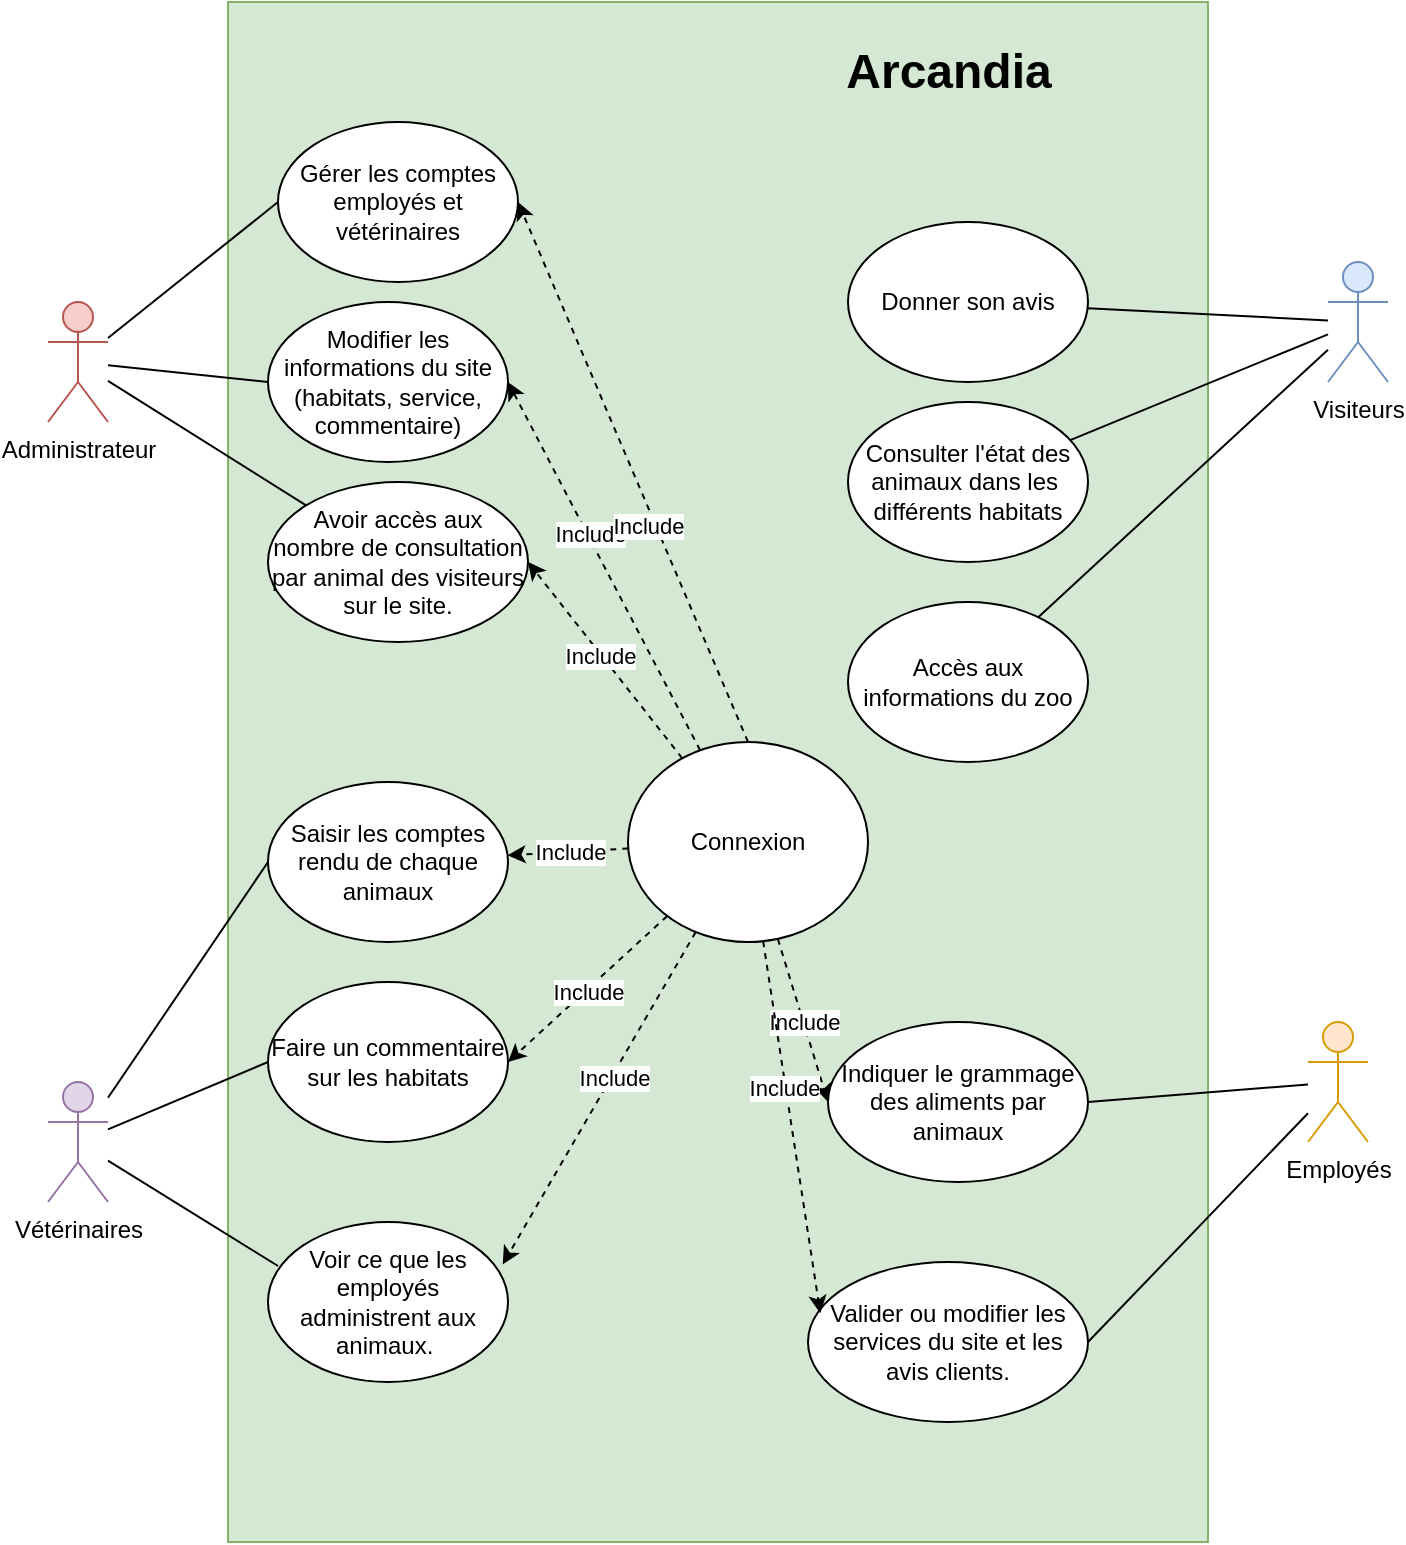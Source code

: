 <mxfile version="24.0.8" type="github">
  <diagram name="Page-1" id="YmGY-AINQghMHU-j6Beu">
    <mxGraphModel dx="714" dy="1192" grid="1" gridSize="10" guides="1" tooltips="1" connect="1" arrows="1" fold="1" page="1" pageScale="1" pageWidth="827" pageHeight="1169" math="0" shadow="0">
      <root>
        <mxCell id="0" />
        <mxCell id="1" parent="0" />
        <mxCell id="U53EtjgWl2vHIQBpjHG1-1" value="" style="rounded=0;whiteSpace=wrap;html=1;fillColor=#d5e8d4;strokeColor=#82b366;" vertex="1" parent="1">
          <mxGeometry x="190" y="70" width="490" height="770" as="geometry" />
        </mxCell>
        <mxCell id="U53EtjgWl2vHIQBpjHG1-2" value="Arcandia" style="text;strokeColor=none;fillColor=none;html=1;fontSize=24;fontStyle=1;verticalAlign=middle;align=center;" vertex="1" parent="1">
          <mxGeometry x="485" y="80" width="130" height="50" as="geometry" />
        </mxCell>
        <mxCell id="U53EtjgWl2vHIQBpjHG1-29" style="rounded=0;orthogonalLoop=1;jettySize=auto;html=1;entryX=1;entryY=0.5;entryDx=0;entryDy=0;exitX=0.5;exitY=0;exitDx=0;exitDy=0;dashed=1;" edge="1" parent="1" source="U53EtjgWl2vHIQBpjHG1-3" target="U53EtjgWl2vHIQBpjHG1-25">
          <mxGeometry relative="1" as="geometry">
            <mxPoint x="420" y="370" as="sourcePoint" />
          </mxGeometry>
        </mxCell>
        <mxCell id="U53EtjgWl2vHIQBpjHG1-33" style="rounded=0;orthogonalLoop=1;jettySize=auto;html=1;entryX=1;entryY=0.5;entryDx=0;entryDy=0;dashed=1;" edge="1" parent="1" source="U53EtjgWl2vHIQBpjHG1-3" target="U53EtjgWl2vHIQBpjHG1-26">
          <mxGeometry relative="1" as="geometry" />
        </mxCell>
        <mxCell id="U53EtjgWl2vHIQBpjHG1-39" value="Include" style="edgeLabel;html=1;align=center;verticalAlign=middle;resizable=0;points=[];" vertex="1" connectable="0" parent="U53EtjgWl2vHIQBpjHG1-33">
          <mxGeometry x="0.063" y="1" relative="1" as="geometry">
            <mxPoint as="offset" />
          </mxGeometry>
        </mxCell>
        <mxCell id="U53EtjgWl2vHIQBpjHG1-34" style="rounded=0;orthogonalLoop=1;jettySize=auto;html=1;entryX=1;entryY=0.5;entryDx=0;entryDy=0;dashed=1;" edge="1" parent="1" source="U53EtjgWl2vHIQBpjHG1-3" target="U53EtjgWl2vHIQBpjHG1-24">
          <mxGeometry relative="1" as="geometry" />
        </mxCell>
        <mxCell id="U53EtjgWl2vHIQBpjHG1-37" value="Include" style="edgeLabel;html=1;align=center;verticalAlign=middle;resizable=0;points=[];" vertex="1" connectable="0" parent="U53EtjgWl2vHIQBpjHG1-34">
          <mxGeometry x="0.169" y="-1" relative="1" as="geometry">
            <mxPoint as="offset" />
          </mxGeometry>
        </mxCell>
        <mxCell id="U53EtjgWl2vHIQBpjHG1-45" style="rounded=0;orthogonalLoop=1;jettySize=auto;html=1;entryX=0;entryY=0.5;entryDx=0;entryDy=0;dashed=1;" edge="1" parent="1" source="U53EtjgWl2vHIQBpjHG1-3" target="U53EtjgWl2vHIQBpjHG1-43">
          <mxGeometry relative="1" as="geometry" />
        </mxCell>
        <mxCell id="U53EtjgWl2vHIQBpjHG1-51" value="Include" style="edgeLabel;html=1;align=center;verticalAlign=middle;resizable=0;points=[];" vertex="1" connectable="0" parent="U53EtjgWl2vHIQBpjHG1-45">
          <mxGeometry x="0.036" relative="1" as="geometry">
            <mxPoint y="-1" as="offset" />
          </mxGeometry>
        </mxCell>
        <mxCell id="U53EtjgWl2vHIQBpjHG1-48" style="rounded=0;orthogonalLoop=1;jettySize=auto;html=1;entryX=1;entryY=0.5;entryDx=0;entryDy=0;dashed=1;" edge="1" parent="1" source="U53EtjgWl2vHIQBpjHG1-3" target="U53EtjgWl2vHIQBpjHG1-41">
          <mxGeometry relative="1" as="geometry" />
        </mxCell>
        <mxCell id="U53EtjgWl2vHIQBpjHG1-53" value="Include" style="edgeLabel;html=1;align=center;verticalAlign=middle;resizable=0;points=[];" vertex="1" connectable="0" parent="U53EtjgWl2vHIQBpjHG1-48">
          <mxGeometry x="0.018" y="1" relative="1" as="geometry">
            <mxPoint as="offset" />
          </mxGeometry>
        </mxCell>
        <mxCell id="U53EtjgWl2vHIQBpjHG1-49" style="rounded=0;orthogonalLoop=1;jettySize=auto;html=1;dashed=1;" edge="1" parent="1" source="U53EtjgWl2vHIQBpjHG1-3" target="U53EtjgWl2vHIQBpjHG1-40">
          <mxGeometry relative="1" as="geometry" />
        </mxCell>
        <mxCell id="U53EtjgWl2vHIQBpjHG1-54" value="Include" style="edgeLabel;html=1;align=center;verticalAlign=middle;resizable=0;points=[];" vertex="1" connectable="0" parent="U53EtjgWl2vHIQBpjHG1-49">
          <mxGeometry x="-0.022" relative="1" as="geometry">
            <mxPoint as="offset" />
          </mxGeometry>
        </mxCell>
        <mxCell id="U53EtjgWl2vHIQBpjHG1-3" value="Connexion" style="ellipse;whiteSpace=wrap;html=1;" vertex="1" parent="1">
          <mxGeometry x="390" y="440" width="120" height="100" as="geometry" />
        </mxCell>
        <mxCell id="U53EtjgWl2vHIQBpjHG1-9" style="rounded=0;orthogonalLoop=1;jettySize=auto;html=1;endArrow=none;endFill=0;entryX=0;entryY=0.5;entryDx=0;entryDy=0;" edge="1" parent="1" source="U53EtjgWl2vHIQBpjHG1-4" target="U53EtjgWl2vHIQBpjHG1-24">
          <mxGeometry relative="1" as="geometry" />
        </mxCell>
        <mxCell id="U53EtjgWl2vHIQBpjHG1-27" style="rounded=0;orthogonalLoop=1;jettySize=auto;html=1;entryX=0;entryY=0;entryDx=0;entryDy=0;endArrow=none;endFill=0;" edge="1" parent="1" source="U53EtjgWl2vHIQBpjHG1-4" target="U53EtjgWl2vHIQBpjHG1-26">
          <mxGeometry relative="1" as="geometry" />
        </mxCell>
        <mxCell id="U53EtjgWl2vHIQBpjHG1-28" style="rounded=0;orthogonalLoop=1;jettySize=auto;html=1;entryX=0;entryY=0.5;entryDx=0;entryDy=0;endArrow=none;endFill=0;" edge="1" parent="1" source="U53EtjgWl2vHIQBpjHG1-4" target="U53EtjgWl2vHIQBpjHG1-25">
          <mxGeometry relative="1" as="geometry" />
        </mxCell>
        <mxCell id="U53EtjgWl2vHIQBpjHG1-4" value="Administrateur" style="shape=umlActor;verticalLabelPosition=bottom;verticalAlign=top;html=1;outlineConnect=0;fillColor=#f8cecc;strokeColor=#b85450;" vertex="1" parent="1">
          <mxGeometry x="100" y="220" width="30" height="60" as="geometry" />
        </mxCell>
        <mxCell id="U53EtjgWl2vHIQBpjHG1-57" style="rounded=0;orthogonalLoop=1;jettySize=auto;html=1;entryX=0;entryY=0.5;entryDx=0;entryDy=0;endArrow=none;endFill=0;" edge="1" parent="1" source="U53EtjgWl2vHIQBpjHG1-5" target="U53EtjgWl2vHIQBpjHG1-41">
          <mxGeometry relative="1" as="geometry" />
        </mxCell>
        <mxCell id="U53EtjgWl2vHIQBpjHG1-59" style="rounded=0;orthogonalLoop=1;jettySize=auto;html=1;entryX=0;entryY=0.5;entryDx=0;entryDy=0;endArrow=none;endFill=0;" edge="1" parent="1" source="U53EtjgWl2vHIQBpjHG1-5" target="U53EtjgWl2vHIQBpjHG1-40">
          <mxGeometry relative="1" as="geometry" />
        </mxCell>
        <mxCell id="U53EtjgWl2vHIQBpjHG1-5" value="Vétérinaires" style="shape=umlActor;verticalLabelPosition=bottom;verticalAlign=top;html=1;outlineConnect=0;fillColor=#e1d5e7;strokeColor=#9673a6;" vertex="1" parent="1">
          <mxGeometry x="100" y="610" width="30" height="60" as="geometry" />
        </mxCell>
        <mxCell id="U53EtjgWl2vHIQBpjHG1-55" style="rounded=0;orthogonalLoop=1;jettySize=auto;html=1;entryX=1;entryY=0.5;entryDx=0;entryDy=0;endArrow=none;endFill=0;" edge="1" parent="1" source="U53EtjgWl2vHIQBpjHG1-6" target="U53EtjgWl2vHIQBpjHG1-43">
          <mxGeometry relative="1" as="geometry" />
        </mxCell>
        <mxCell id="U53EtjgWl2vHIQBpjHG1-56" style="rounded=0;orthogonalLoop=1;jettySize=auto;html=1;entryX=1;entryY=0.5;entryDx=0;entryDy=0;endArrow=none;endFill=0;" edge="1" parent="1" source="U53EtjgWl2vHIQBpjHG1-6" target="U53EtjgWl2vHIQBpjHG1-44">
          <mxGeometry relative="1" as="geometry" />
        </mxCell>
        <mxCell id="U53EtjgWl2vHIQBpjHG1-6" value="Employés" style="shape=umlActor;verticalLabelPosition=bottom;verticalAlign=top;html=1;outlineConnect=0;fillColor=#ffe6cc;strokeColor=#d79b00;" vertex="1" parent="1">
          <mxGeometry x="730" y="580" width="30" height="60" as="geometry" />
        </mxCell>
        <mxCell id="U53EtjgWl2vHIQBpjHG1-16" style="rounded=0;orthogonalLoop=1;jettySize=auto;html=1;endArrow=none;endFill=0;" edge="1" parent="1" source="U53EtjgWl2vHIQBpjHG1-7" target="U53EtjgWl2vHIQBpjHG1-14">
          <mxGeometry relative="1" as="geometry">
            <mxPoint x="735.53" y="329.996" as="sourcePoint" />
            <mxPoint x="610.0" y="291.384" as="targetPoint" />
          </mxGeometry>
        </mxCell>
        <mxCell id="U53EtjgWl2vHIQBpjHG1-21" style="rounded=0;orthogonalLoop=1;jettySize=auto;html=1;endArrow=none;endFill=0;" edge="1" parent="1" source="U53EtjgWl2vHIQBpjHG1-7" target="U53EtjgWl2vHIQBpjHG1-17">
          <mxGeometry relative="1" as="geometry" />
        </mxCell>
        <mxCell id="U53EtjgWl2vHIQBpjHG1-23" style="rounded=0;orthogonalLoop=1;jettySize=auto;html=1;endArrow=none;endFill=0;" edge="1" parent="1" source="U53EtjgWl2vHIQBpjHG1-7" target="U53EtjgWl2vHIQBpjHG1-22">
          <mxGeometry relative="1" as="geometry" />
        </mxCell>
        <mxCell id="U53EtjgWl2vHIQBpjHG1-7" value="Visiteurs" style="shape=umlActor;verticalLabelPosition=bottom;verticalAlign=top;html=1;outlineConnect=0;fillColor=#dae8fc;strokeColor=#6c8ebf;" vertex="1" parent="1">
          <mxGeometry x="740" y="200" width="30" height="60" as="geometry" />
        </mxCell>
        <mxCell id="U53EtjgWl2vHIQBpjHG1-14" value="Donner son avis" style="ellipse;whiteSpace=wrap;html=1;" vertex="1" parent="1">
          <mxGeometry x="500" y="180" width="120" height="80" as="geometry" />
        </mxCell>
        <mxCell id="U53EtjgWl2vHIQBpjHG1-17" value="Consulter l&#39;état des animaux dans les&amp;nbsp; différents habitats" style="ellipse;whiteSpace=wrap;html=1;" vertex="1" parent="1">
          <mxGeometry x="500" y="270" width="120" height="80" as="geometry" />
        </mxCell>
        <mxCell id="U53EtjgWl2vHIQBpjHG1-22" value="Accès aux informations du zoo" style="ellipse;whiteSpace=wrap;html=1;" vertex="1" parent="1">
          <mxGeometry x="500" y="370" width="120" height="80" as="geometry" />
        </mxCell>
        <mxCell id="U53EtjgWl2vHIQBpjHG1-24" value="Modifier les informations du site (habitats, service, commentaire)" style="ellipse;whiteSpace=wrap;html=1;" vertex="1" parent="1">
          <mxGeometry x="210" y="220" width="120" height="80" as="geometry" />
        </mxCell>
        <mxCell id="U53EtjgWl2vHIQBpjHG1-25" value="Gérer les comptes employés et vétérinaires" style="ellipse;whiteSpace=wrap;html=1;" vertex="1" parent="1">
          <mxGeometry x="215" y="130" width="120" height="80" as="geometry" />
        </mxCell>
        <mxCell id="U53EtjgWl2vHIQBpjHG1-26" value="Avoir accès aux nombre de consultation par animal des visiteurs sur le site." style="ellipse;whiteSpace=wrap;html=1;" vertex="1" parent="1">
          <mxGeometry x="210" y="310" width="130" height="80" as="geometry" />
        </mxCell>
        <mxCell id="U53EtjgWl2vHIQBpjHG1-38" value="Include" style="edgeLabel;html=1;align=center;verticalAlign=middle;resizable=0;points=[];" vertex="1" connectable="0" parent="1">
          <mxGeometry x="399.644" y="331.644" as="geometry" />
        </mxCell>
        <mxCell id="U53EtjgWl2vHIQBpjHG1-40" value="Saisir les comptes rendu de chaque animaux" style="ellipse;whiteSpace=wrap;html=1;" vertex="1" parent="1">
          <mxGeometry x="210" y="460" width="120" height="80" as="geometry" />
        </mxCell>
        <mxCell id="U53EtjgWl2vHIQBpjHG1-41" value="Faire un commentaire sur les habitats" style="ellipse;whiteSpace=wrap;html=1;" vertex="1" parent="1">
          <mxGeometry x="210" y="560" width="120" height="80" as="geometry" />
        </mxCell>
        <mxCell id="U53EtjgWl2vHIQBpjHG1-42" value="Voir ce que les employés administrent aux animaux.&amp;nbsp;" style="ellipse;whiteSpace=wrap;html=1;" vertex="1" parent="1">
          <mxGeometry x="210" y="680" width="120" height="80" as="geometry" />
        </mxCell>
        <mxCell id="U53EtjgWl2vHIQBpjHG1-43" value="Indiquer le grammage des aliments par animaux" style="ellipse;whiteSpace=wrap;html=1;" vertex="1" parent="1">
          <mxGeometry x="490" y="580" width="130" height="80" as="geometry" />
        </mxCell>
        <mxCell id="U53EtjgWl2vHIQBpjHG1-44" value="Valider ou modifier les services du site et les avis clients." style="ellipse;whiteSpace=wrap;html=1;" vertex="1" parent="1">
          <mxGeometry x="480" y="700" width="140" height="80" as="geometry" />
        </mxCell>
        <mxCell id="U53EtjgWl2vHIQBpjHG1-46" style="rounded=0;orthogonalLoop=1;jettySize=auto;html=1;entryX=0.044;entryY=0.321;entryDx=0;entryDy=0;entryPerimeter=0;dashed=1;" edge="1" parent="1" source="U53EtjgWl2vHIQBpjHG1-3" target="U53EtjgWl2vHIQBpjHG1-44">
          <mxGeometry relative="1" as="geometry" />
        </mxCell>
        <mxCell id="U53EtjgWl2vHIQBpjHG1-50" value="Include" style="edgeLabel;html=1;align=center;verticalAlign=middle;resizable=0;points=[];" vertex="1" connectable="0" parent="U53EtjgWl2vHIQBpjHG1-46">
          <mxGeometry x="-0.212" y="-1" relative="1" as="geometry">
            <mxPoint as="offset" />
          </mxGeometry>
        </mxCell>
        <mxCell id="U53EtjgWl2vHIQBpjHG1-47" style="rounded=0;orthogonalLoop=1;jettySize=auto;html=1;entryX=0.978;entryY=0.265;entryDx=0;entryDy=0;entryPerimeter=0;dashed=1;" edge="1" parent="1" source="U53EtjgWl2vHIQBpjHG1-3" target="U53EtjgWl2vHIQBpjHG1-42">
          <mxGeometry relative="1" as="geometry" />
        </mxCell>
        <mxCell id="U53EtjgWl2vHIQBpjHG1-52" value="Include" style="edgeLabel;html=1;align=center;verticalAlign=middle;resizable=0;points=[];" vertex="1" connectable="0" parent="U53EtjgWl2vHIQBpjHG1-47">
          <mxGeometry x="-0.133" y="1" relative="1" as="geometry">
            <mxPoint as="offset" />
          </mxGeometry>
        </mxCell>
        <mxCell id="U53EtjgWl2vHIQBpjHG1-58" style="rounded=0;orthogonalLoop=1;jettySize=auto;html=1;entryX=0.042;entryY=0.275;entryDx=0;entryDy=0;entryPerimeter=0;endArrow=none;endFill=0;" edge="1" parent="1" source="U53EtjgWl2vHIQBpjHG1-5" target="U53EtjgWl2vHIQBpjHG1-42">
          <mxGeometry relative="1" as="geometry" />
        </mxCell>
      </root>
    </mxGraphModel>
  </diagram>
</mxfile>

